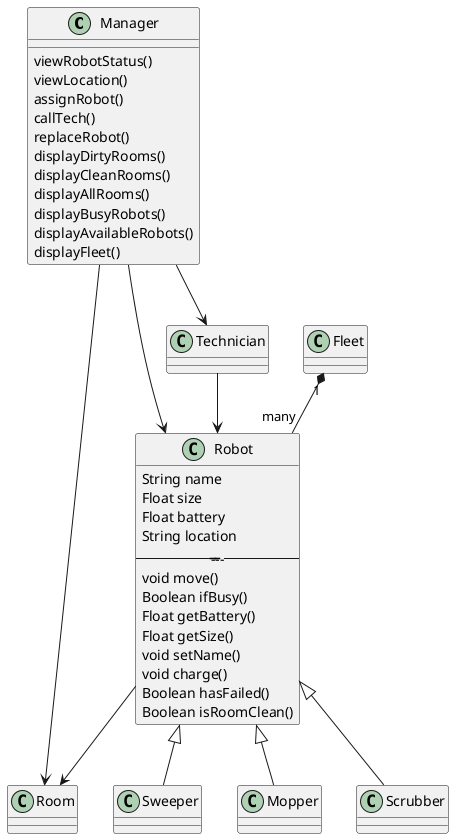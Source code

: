 @startuml Class Diagram

'Manager uses Room
Manager --> Room
'Manager uses Robot
Manager --> Robot
'Manager uses Technician
Manager --> Technician

'Sweeper is a Robot
Robot <|-- Sweeper
'Mopper is a Robot
Robot <|-- Mopper
'Scrubber is a Robot
Robot <|-- Scrubber
'Technician uses Robot
Technician --> Robot
'Robot uses Room
Robot --> Room
'One Fleet contains many robots
Fleet "1" *-- "many" Robot


class Manager
Manager : viewRobotStatus()
Manager : viewLocation()
Manager : assignRobot()
Manager : callTech()
Manager : replaceRobot()
Manager : displayDirtyRooms()
Manager : displayCleanRooms()
Manager : displayAllRooms()
Manager : displayBusyRobots()
Manager : displayAvailableRobots()
Manager : displayFleet()

class Room

class Robot{
String name
Float size
Float battery 
String location
---------------
void move()
Boolean ifBusy()
Float getBattery()
Float getSize()
void setName()
void charge()
Boolean hasFailed()
Boolean isRoomClean()
}

class Fleet

class Technician

class Sweeper

class Scrubber

class Mopper

@enduml